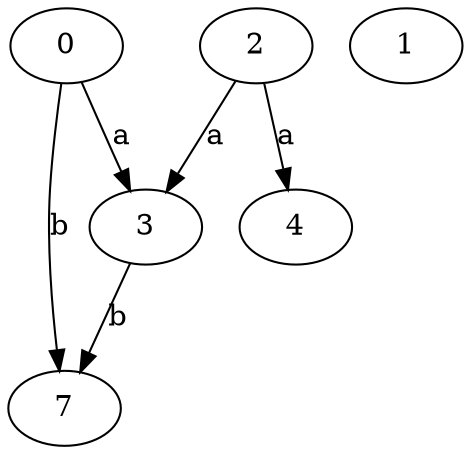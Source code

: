 strict digraph  {
3;
4;
0;
1;
7;
2;
3 -> 7  [label=b];
0 -> 3  [label=a];
0 -> 7  [label=b];
2 -> 3  [label=a];
2 -> 4  [label=a];
}
